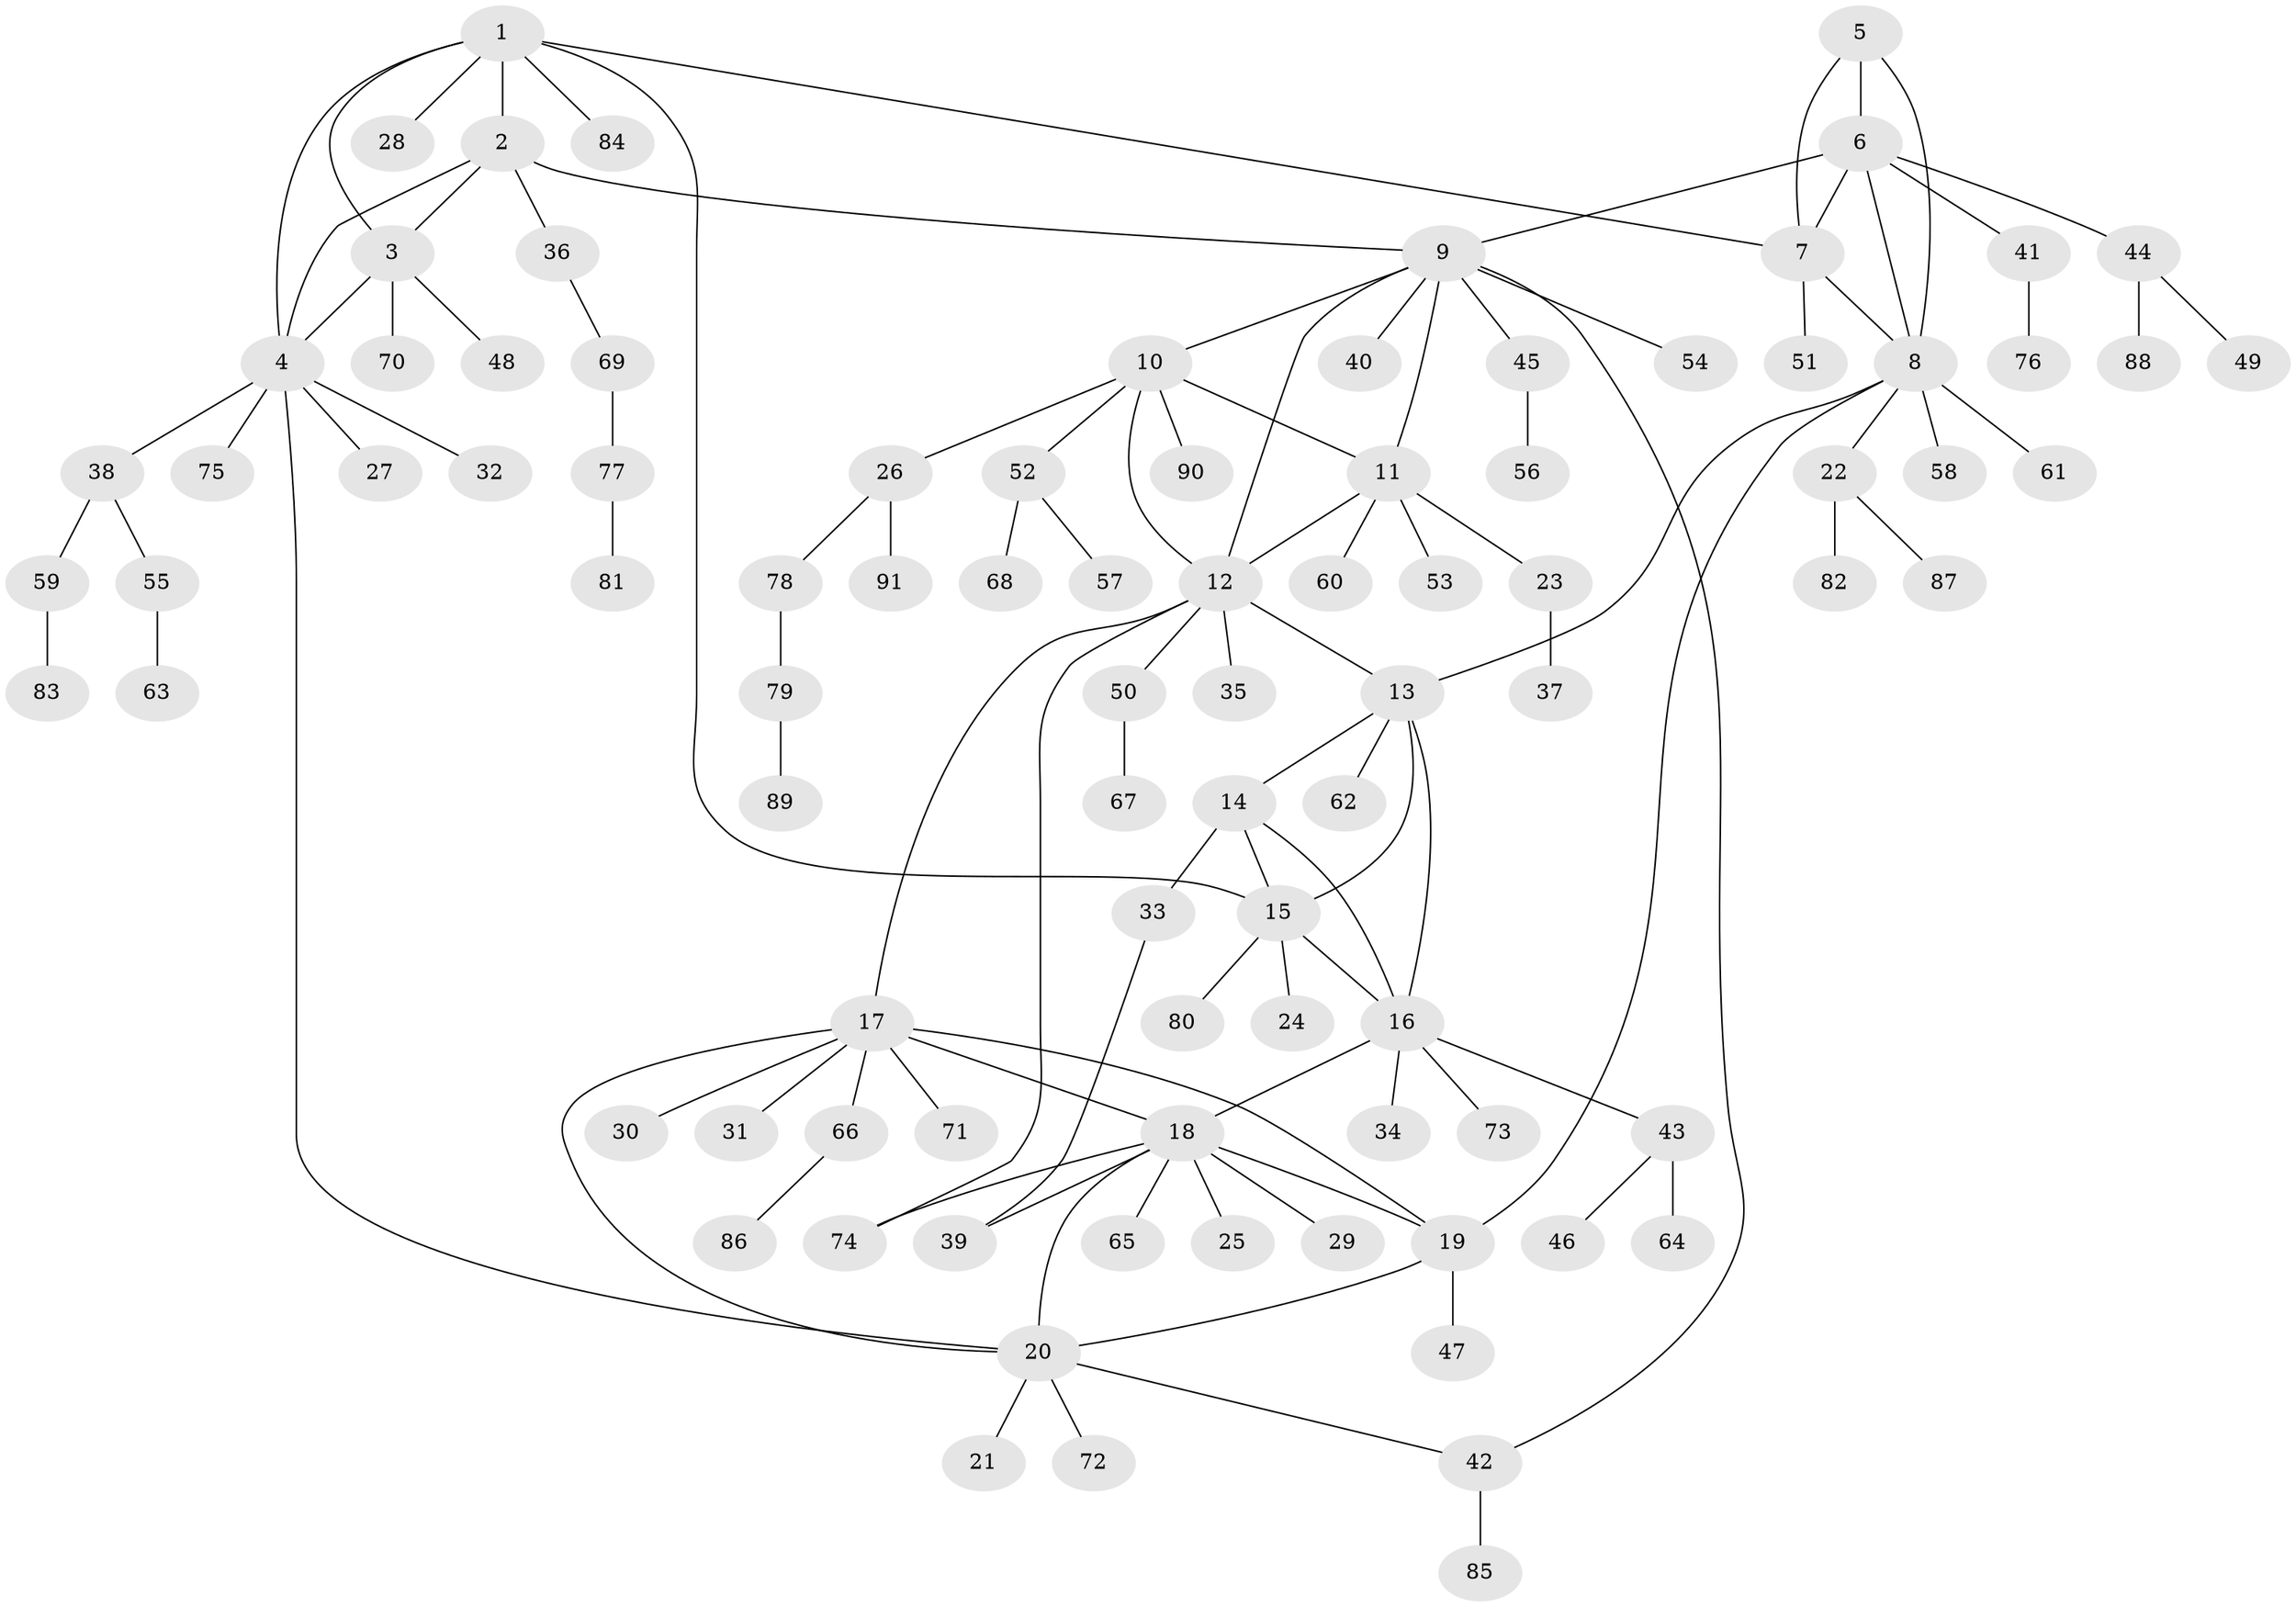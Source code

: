 // Generated by graph-tools (version 1.1) at 2025/55/03/09/25 04:55:11]
// undirected, 91 vertices, 114 edges
graph export_dot {
graph [start="1"]
  node [color=gray90,style=filled];
  1;
  2;
  3;
  4;
  5;
  6;
  7;
  8;
  9;
  10;
  11;
  12;
  13;
  14;
  15;
  16;
  17;
  18;
  19;
  20;
  21;
  22;
  23;
  24;
  25;
  26;
  27;
  28;
  29;
  30;
  31;
  32;
  33;
  34;
  35;
  36;
  37;
  38;
  39;
  40;
  41;
  42;
  43;
  44;
  45;
  46;
  47;
  48;
  49;
  50;
  51;
  52;
  53;
  54;
  55;
  56;
  57;
  58;
  59;
  60;
  61;
  62;
  63;
  64;
  65;
  66;
  67;
  68;
  69;
  70;
  71;
  72;
  73;
  74;
  75;
  76;
  77;
  78;
  79;
  80;
  81;
  82;
  83;
  84;
  85;
  86;
  87;
  88;
  89;
  90;
  91;
  1 -- 2;
  1 -- 3;
  1 -- 4;
  1 -- 7;
  1 -- 15;
  1 -- 28;
  1 -- 84;
  2 -- 3;
  2 -- 4;
  2 -- 9;
  2 -- 36;
  3 -- 4;
  3 -- 48;
  3 -- 70;
  4 -- 20;
  4 -- 27;
  4 -- 32;
  4 -- 38;
  4 -- 75;
  5 -- 6;
  5 -- 7;
  5 -- 8;
  6 -- 7;
  6 -- 8;
  6 -- 9;
  6 -- 41;
  6 -- 44;
  7 -- 8;
  7 -- 51;
  8 -- 13;
  8 -- 19;
  8 -- 22;
  8 -- 58;
  8 -- 61;
  9 -- 10;
  9 -- 11;
  9 -- 12;
  9 -- 40;
  9 -- 42;
  9 -- 45;
  9 -- 54;
  10 -- 11;
  10 -- 12;
  10 -- 26;
  10 -- 52;
  10 -- 90;
  11 -- 12;
  11 -- 23;
  11 -- 53;
  11 -- 60;
  12 -- 13;
  12 -- 17;
  12 -- 35;
  12 -- 50;
  12 -- 74;
  13 -- 14;
  13 -- 15;
  13 -- 16;
  13 -- 62;
  14 -- 15;
  14 -- 16;
  14 -- 33;
  15 -- 16;
  15 -- 24;
  15 -- 80;
  16 -- 18;
  16 -- 34;
  16 -- 43;
  16 -- 73;
  17 -- 18;
  17 -- 19;
  17 -- 20;
  17 -- 30;
  17 -- 31;
  17 -- 66;
  17 -- 71;
  18 -- 19;
  18 -- 20;
  18 -- 25;
  18 -- 29;
  18 -- 39;
  18 -- 65;
  18 -- 74;
  19 -- 20;
  19 -- 47;
  20 -- 21;
  20 -- 42;
  20 -- 72;
  22 -- 82;
  22 -- 87;
  23 -- 37;
  26 -- 78;
  26 -- 91;
  33 -- 39;
  36 -- 69;
  38 -- 55;
  38 -- 59;
  41 -- 76;
  42 -- 85;
  43 -- 46;
  43 -- 64;
  44 -- 49;
  44 -- 88;
  45 -- 56;
  50 -- 67;
  52 -- 57;
  52 -- 68;
  55 -- 63;
  59 -- 83;
  66 -- 86;
  69 -- 77;
  77 -- 81;
  78 -- 79;
  79 -- 89;
}
